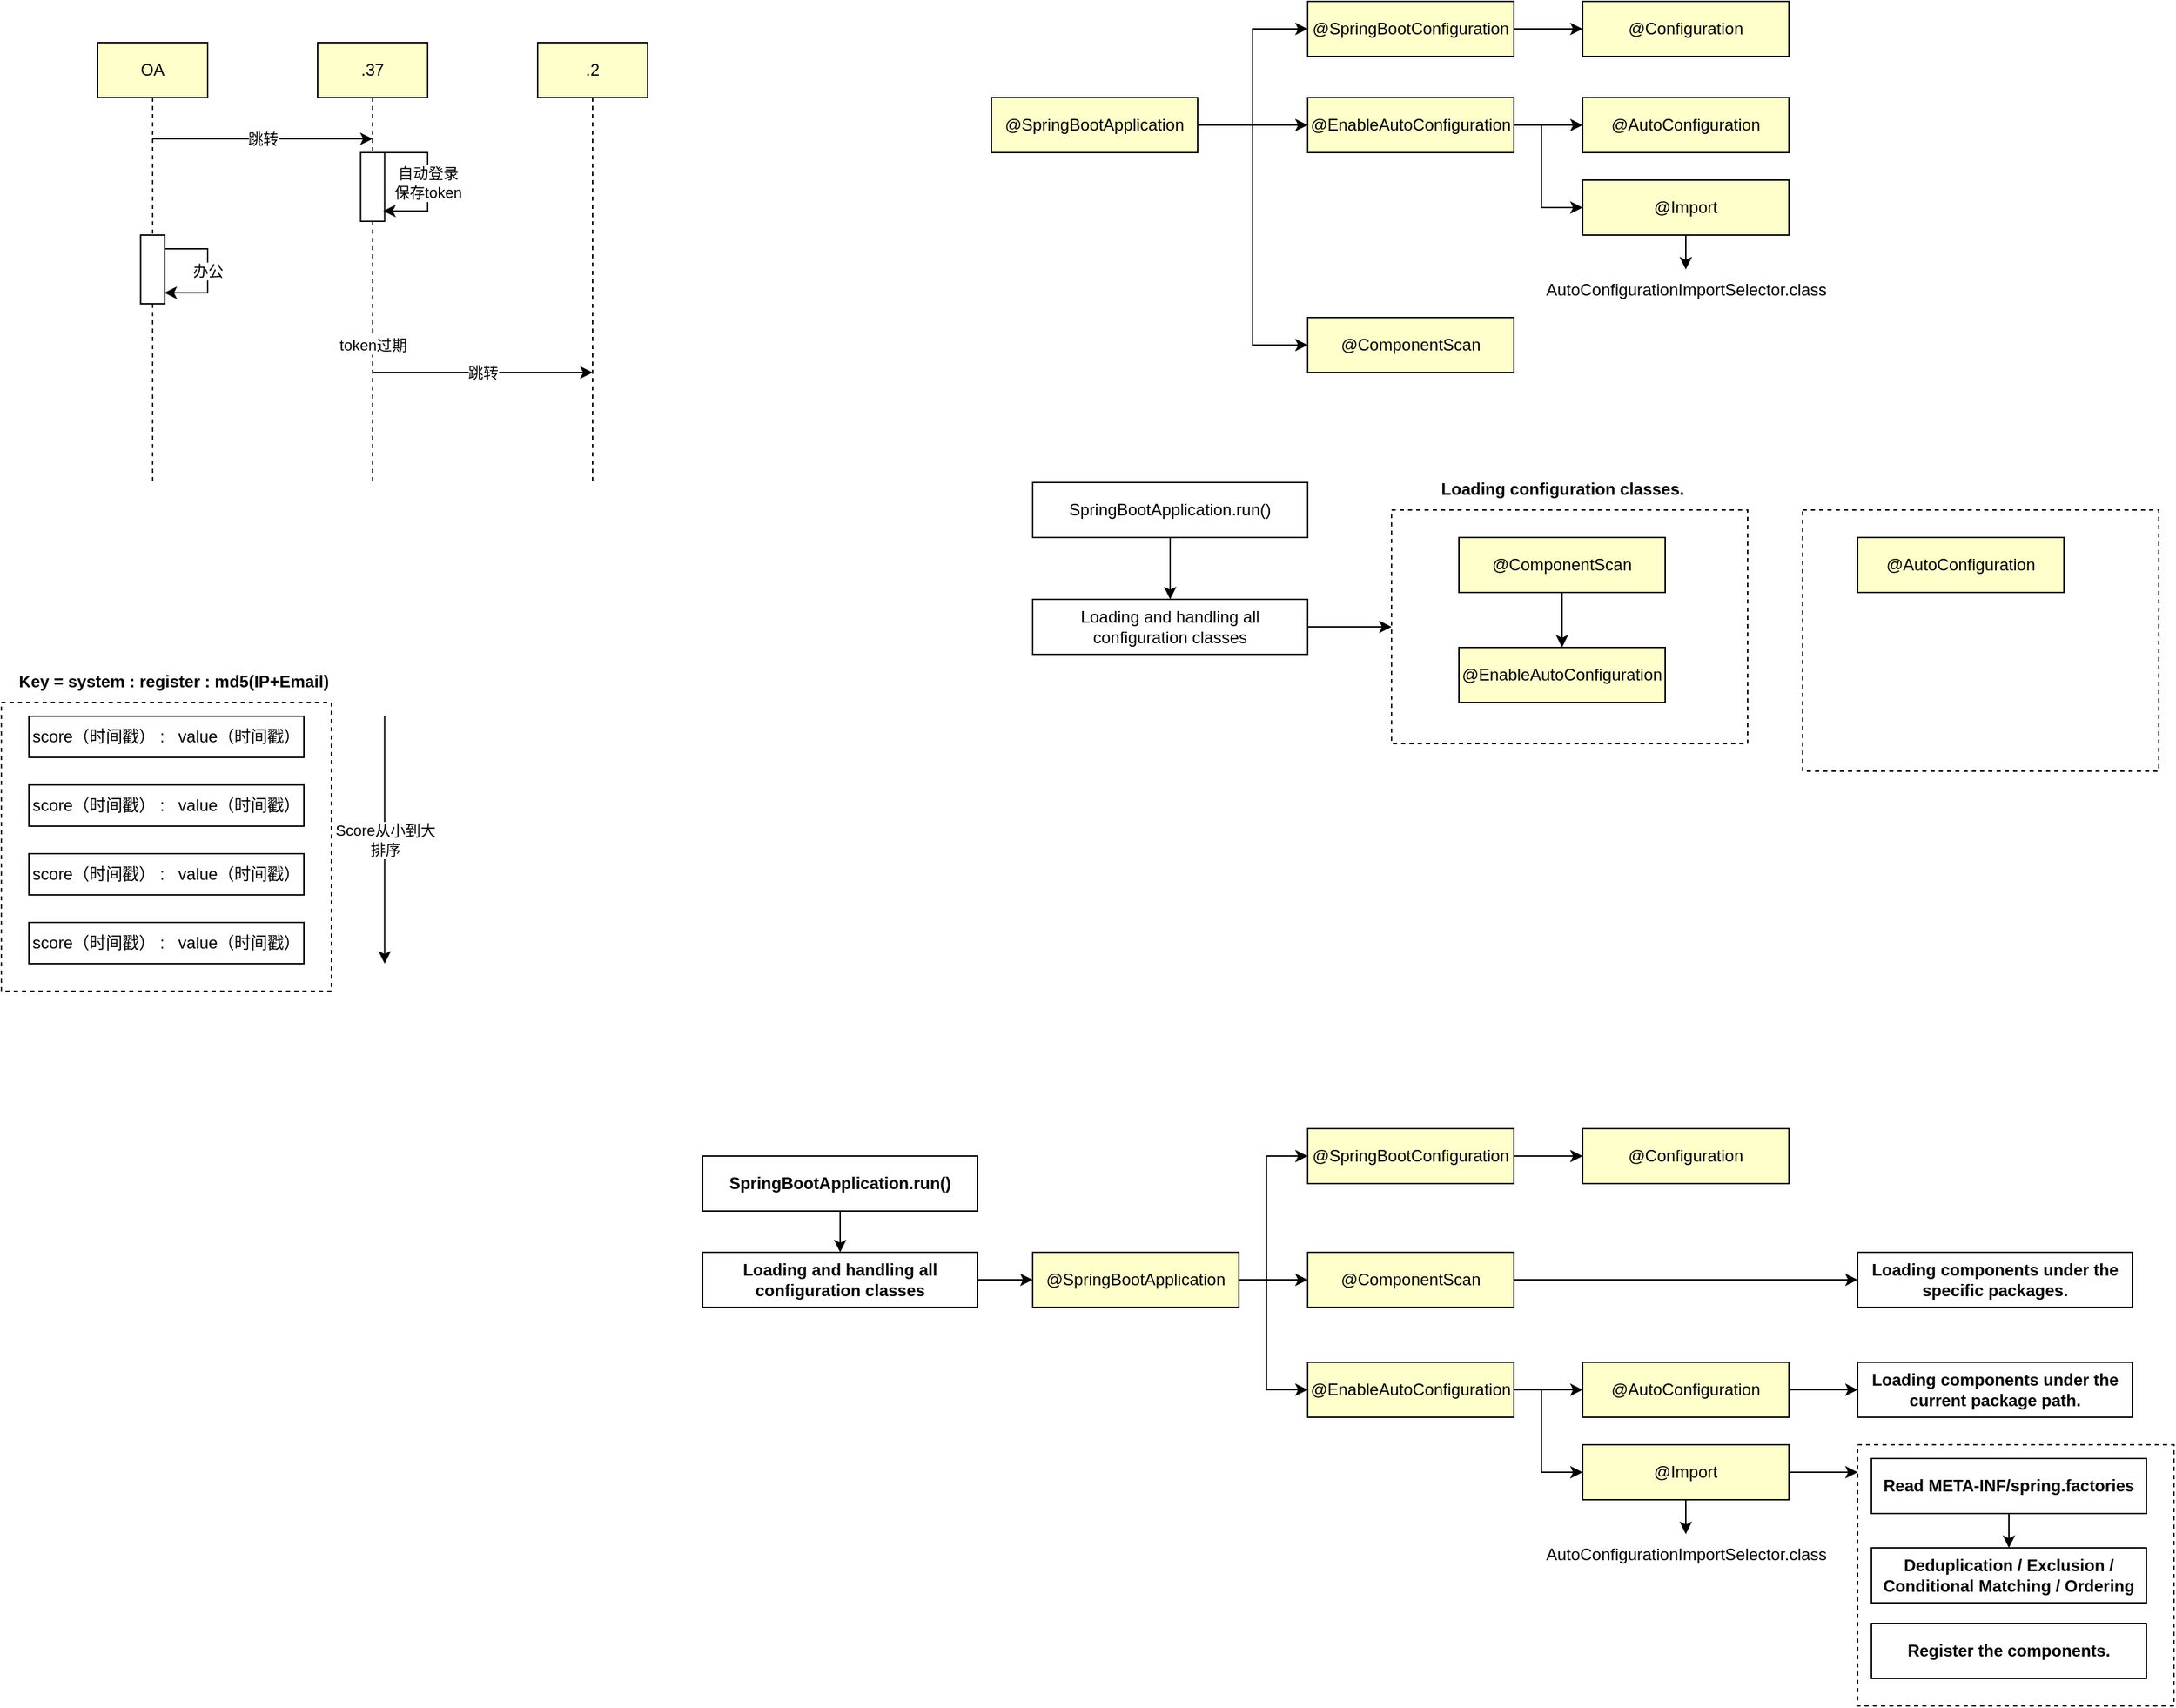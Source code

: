 <mxfile version="26.2.14">
  <diagram name="Page-1" id="XBFmpDd5GI6fNW_chvTV">
    <mxGraphModel dx="632" dy="319" grid="1" gridSize="10" guides="1" tooltips="1" connect="1" arrows="1" fold="1" page="1" pageScale="1" pageWidth="827" pageHeight="1169" math="0" shadow="0">
      <root>
        <mxCell id="0" />
        <mxCell id="1" parent="0" />
        <mxCell id="NUGtLv0-GDBaZmMCbuX2-15" style="edgeStyle=orthogonalEdgeStyle;rounded=0;orthogonalLoop=1;jettySize=auto;html=1;endArrow=none;startFill=0;dashed=1;" parent="1" source="NUGtLv0-GDBaZmMCbuX2-34" edge="1">
          <mxGeometry relative="1" as="geometry">
            <mxPoint x="280" y="360" as="targetPoint" />
            <Array as="points">
              <mxPoint x="280" y="230" />
              <mxPoint x="280" y="230" />
            </Array>
          </mxGeometry>
        </mxCell>
        <mxCell id="NUGtLv0-GDBaZmMCbuX2-55" style="edgeStyle=orthogonalEdgeStyle;rounded=0;orthogonalLoop=1;jettySize=auto;html=1;entryX=0.5;entryY=0;entryDx=0;entryDy=0;endArrow=none;startFill=0;dashed=1;" parent="1" source="NUGtLv0-GDBaZmMCbuX2-13" target="NUGtLv0-GDBaZmMCbuX2-34" edge="1">
          <mxGeometry relative="1" as="geometry" />
        </mxCell>
        <mxCell id="NUGtLv0-GDBaZmMCbuX2-13" value="OA" style="rounded=0;whiteSpace=wrap;html=1;fillColor=#FFFFCC;" parent="1" vertex="1">
          <mxGeometry x="240" y="40" width="80" height="40" as="geometry" />
        </mxCell>
        <mxCell id="NUGtLv0-GDBaZmMCbuX2-19" value=".37" style="rounded=0;whiteSpace=wrap;html=1;fillColor=#FFFFCC;" parent="1" vertex="1">
          <mxGeometry x="400" y="40" width="80" height="40" as="geometry" />
        </mxCell>
        <mxCell id="NUGtLv0-GDBaZmMCbuX2-23" value="跳转" style="endArrow=classic;html=1;rounded=0;exitX=0.5;exitY=0;exitDx=0;exitDy=0;" parent="1" edge="1">
          <mxGeometry width="50" height="50" relative="1" as="geometry">
            <mxPoint x="280" y="110" as="sourcePoint" />
            <mxPoint x="440" y="110" as="targetPoint" />
          </mxGeometry>
        </mxCell>
        <mxCell id="NUGtLv0-GDBaZmMCbuX2-29" value="" style="edgeStyle=orthogonalEdgeStyle;rounded=0;orthogonalLoop=1;jettySize=auto;html=1;fillColor=none;endArrow=none;startFill=0;dashed=1;" parent="1" source="NUGtLv0-GDBaZmMCbuX2-19" target="NUGtLv0-GDBaZmMCbuX2-27" edge="1">
          <mxGeometry relative="1" as="geometry">
            <mxPoint x="440" y="280" as="targetPoint" />
            <mxPoint x="440" y="80" as="sourcePoint" />
          </mxGeometry>
        </mxCell>
        <mxCell id="NUGtLv0-GDBaZmMCbuX2-50" style="edgeStyle=orthogonalEdgeStyle;rounded=0;orthogonalLoop=1;jettySize=auto;html=1;endArrow=none;startFill=0;dashed=1;" parent="1" source="NUGtLv0-GDBaZmMCbuX2-27" edge="1">
          <mxGeometry relative="1" as="geometry">
            <mxPoint x="440" y="360" as="targetPoint" />
          </mxGeometry>
        </mxCell>
        <mxCell id="NUGtLv0-GDBaZmMCbuX2-53" value="token过期" style="edgeLabel;html=1;align=center;verticalAlign=middle;resizable=0;points=[];" parent="NUGtLv0-GDBaZmMCbuX2-50" vertex="1" connectable="0">
          <mxGeometry x="0.515" y="-1" relative="1" as="geometry">
            <mxPoint x="1" y="-54" as="offset" />
          </mxGeometry>
        </mxCell>
        <mxCell id="NUGtLv0-GDBaZmMCbuX2-27" value="" style="rounded=0;whiteSpace=wrap;html=1;" parent="1" vertex="1">
          <mxGeometry x="431.25" y="120" width="17.5" height="50" as="geometry" />
        </mxCell>
        <mxCell id="NUGtLv0-GDBaZmMCbuX2-30" value="自动登录&lt;br&gt;保存token" style="edgeStyle=orthogonalEdgeStyle;rounded=0;orthogonalLoop=1;jettySize=auto;html=1;entryX=0.941;entryY=0.849;entryDx=0;entryDy=0;entryPerimeter=0;" parent="1" source="NUGtLv0-GDBaZmMCbuX2-27" target="NUGtLv0-GDBaZmMCbuX2-27" edge="1">
          <mxGeometry relative="1" as="geometry">
            <Array as="points">
              <mxPoint x="480" y="120" />
              <mxPoint x="480" y="163" />
            </Array>
          </mxGeometry>
        </mxCell>
        <mxCell id="NUGtLv0-GDBaZmMCbuX2-33" style="edgeStyle=orthogonalEdgeStyle;rounded=0;orthogonalLoop=1;jettySize=auto;html=1;endArrow=none;startFill=0;strokeColor=default;dashed=1;" parent="1" source="NUGtLv0-GDBaZmMCbuX2-31" edge="1">
          <mxGeometry relative="1" as="geometry">
            <mxPoint x="600" y="360" as="targetPoint" />
          </mxGeometry>
        </mxCell>
        <mxCell id="NUGtLv0-GDBaZmMCbuX2-31" value=".2" style="rounded=0;whiteSpace=wrap;html=1;fillColor=#FFFFCC;" parent="1" vertex="1">
          <mxGeometry x="560" y="40" width="80" height="40" as="geometry" />
        </mxCell>
        <mxCell id="NUGtLv0-GDBaZmMCbuX2-34" value="" style="rounded=0;whiteSpace=wrap;html=1;" parent="1" vertex="1">
          <mxGeometry x="271.25" y="180" width="17.5" height="50" as="geometry" />
        </mxCell>
        <mxCell id="NUGtLv0-GDBaZmMCbuX2-36" value="办公" style="edgeStyle=orthogonalEdgeStyle;rounded=0;orthogonalLoop=1;jettySize=auto;html=1;entryX=0.991;entryY=0.847;entryDx=0;entryDy=0;entryPerimeter=0;" parent="1" source="NUGtLv0-GDBaZmMCbuX2-34" target="NUGtLv0-GDBaZmMCbuX2-34" edge="1">
          <mxGeometry relative="1" as="geometry">
            <Array as="points">
              <mxPoint x="320" y="190" />
              <mxPoint x="320" y="222" />
              <mxPoint x="289" y="222" />
            </Array>
          </mxGeometry>
        </mxCell>
        <mxCell id="NUGtLv0-GDBaZmMCbuX2-39" value="跳转" style="endArrow=classic;html=1;rounded=0;" parent="1" edge="1">
          <mxGeometry width="50" height="50" relative="1" as="geometry">
            <mxPoint x="440" y="280" as="sourcePoint" />
            <mxPoint x="600" y="280" as="targetPoint" />
          </mxGeometry>
        </mxCell>
        <mxCell id="NUGtLv0-GDBaZmMCbuX2-72" style="edgeStyle=orthogonalEdgeStyle;rounded=0;orthogonalLoop=1;jettySize=auto;html=1;" parent="1" source="NUGtLv0-GDBaZmMCbuX2-56" target="NUGtLv0-GDBaZmMCbuX2-60" edge="1">
          <mxGeometry relative="1" as="geometry">
            <Array as="points">
              <mxPoint x="1080" y="100" />
              <mxPoint x="1080" y="260" />
            </Array>
          </mxGeometry>
        </mxCell>
        <mxCell id="NUGtLv0-GDBaZmMCbuX2-73" style="edgeStyle=orthogonalEdgeStyle;rounded=0;orthogonalLoop=1;jettySize=auto;html=1;" parent="1" source="NUGtLv0-GDBaZmMCbuX2-56" target="NUGtLv0-GDBaZmMCbuX2-59" edge="1">
          <mxGeometry relative="1" as="geometry" />
        </mxCell>
        <mxCell id="NUGtLv0-GDBaZmMCbuX2-74" style="edgeStyle=orthogonalEdgeStyle;rounded=0;orthogonalLoop=1;jettySize=auto;html=1;entryX=0;entryY=0.5;entryDx=0;entryDy=0;" parent="1" source="NUGtLv0-GDBaZmMCbuX2-56" target="NUGtLv0-GDBaZmMCbuX2-58" edge="1">
          <mxGeometry relative="1" as="geometry" />
        </mxCell>
        <mxCell id="NUGtLv0-GDBaZmMCbuX2-56" value="@SpringBootApplication" style="rounded=0;whiteSpace=wrap;html=1;fillColor=#FFFFCC;" parent="1" vertex="1">
          <mxGeometry x="890" y="80" width="150" height="40" as="geometry" />
        </mxCell>
        <mxCell id="NUGtLv0-GDBaZmMCbuX2-58" value="@SpringBootConfiguration" style="rounded=0;whiteSpace=wrap;html=1;fillColor=#FFFFCC;" parent="1" vertex="1">
          <mxGeometry x="1120" y="10" width="150" height="40" as="geometry" />
        </mxCell>
        <mxCell id="NUGtLv0-GDBaZmMCbuX2-66" style="edgeStyle=orthogonalEdgeStyle;rounded=0;orthogonalLoop=1;jettySize=auto;html=1;" parent="1" source="NUGtLv0-GDBaZmMCbuX2-59" target="NUGtLv0-GDBaZmMCbuX2-62" edge="1">
          <mxGeometry relative="1" as="geometry" />
        </mxCell>
        <mxCell id="NUGtLv0-GDBaZmMCbuX2-70" style="edgeStyle=orthogonalEdgeStyle;rounded=0;orthogonalLoop=1;jettySize=auto;html=1;" parent="1" source="NUGtLv0-GDBaZmMCbuX2-59" target="NUGtLv0-GDBaZmMCbuX2-67" edge="1">
          <mxGeometry relative="1" as="geometry">
            <Array as="points">
              <mxPoint x="1290" y="100" />
              <mxPoint x="1290" y="160" />
            </Array>
          </mxGeometry>
        </mxCell>
        <mxCell id="NUGtLv0-GDBaZmMCbuX2-59" value="@EnableAutoConfiguration" style="rounded=0;whiteSpace=wrap;html=1;fillColor=#FFFFCC;" parent="1" vertex="1">
          <mxGeometry x="1120" y="80" width="150" height="40" as="geometry" />
        </mxCell>
        <mxCell id="NUGtLv0-GDBaZmMCbuX2-60" value="@ComponentScan" style="rounded=0;whiteSpace=wrap;html=1;fillColor=#FFFFCC;" parent="1" vertex="1">
          <mxGeometry x="1120" y="240" width="150" height="40" as="geometry" />
        </mxCell>
        <mxCell id="NUGtLv0-GDBaZmMCbuX2-62" value="@AutoConfiguration" style="rounded=0;whiteSpace=wrap;html=1;fillColor=#FFFFCC;" parent="1" vertex="1">
          <mxGeometry x="1320" y="80" width="150" height="40" as="geometry" />
        </mxCell>
        <mxCell id="NUGtLv0-GDBaZmMCbuX2-65" value="" style="edgeStyle=orthogonalEdgeStyle;rounded=0;orthogonalLoop=1;jettySize=auto;html=1;" parent="1" source="NUGtLv0-GDBaZmMCbuX2-58" target="NUGtLv0-GDBaZmMCbuX2-64" edge="1">
          <mxGeometry relative="1" as="geometry">
            <mxPoint x="1270" y="30" as="sourcePoint" />
            <mxPoint x="1395" y="80" as="targetPoint" />
          </mxGeometry>
        </mxCell>
        <mxCell id="NUGtLv0-GDBaZmMCbuX2-64" value="@Configuration" style="rounded=0;whiteSpace=wrap;html=1;fillColor=#FFFFCC;" parent="1" vertex="1">
          <mxGeometry x="1320" y="10" width="150" height="40" as="geometry" />
        </mxCell>
        <mxCell id="NUGtLv0-GDBaZmMCbuX2-71" style="edgeStyle=orthogonalEdgeStyle;rounded=0;orthogonalLoop=1;jettySize=auto;html=1;" parent="1" source="NUGtLv0-GDBaZmMCbuX2-67" target="NUGtLv0-GDBaZmMCbuX2-68" edge="1">
          <mxGeometry relative="1" as="geometry" />
        </mxCell>
        <mxCell id="NUGtLv0-GDBaZmMCbuX2-67" value="@Import" style="rounded=0;whiteSpace=wrap;html=1;fillColor=#FFFFCC;" parent="1" vertex="1">
          <mxGeometry x="1320" y="140" width="150" height="40" as="geometry" />
        </mxCell>
        <mxCell id="NUGtLv0-GDBaZmMCbuX2-68" value="&lt;span style=&quot;text-wrap-mode: wrap;&quot;&gt;AutoConfigurationImportSelector.class&lt;/span&gt;" style="text;html=1;align=center;verticalAlign=middle;resizable=0;points=[];autosize=1;strokeColor=none;fillColor=none;" parent="1" vertex="1">
          <mxGeometry x="1280" y="205" width="230" height="30" as="geometry" />
        </mxCell>
        <mxCell id="NUGtLv0-GDBaZmMCbuX2-87" style="edgeStyle=orthogonalEdgeStyle;rounded=0;orthogonalLoop=1;jettySize=auto;html=1;" parent="1" source="NUGtLv0-GDBaZmMCbuX2-76" target="NUGtLv0-GDBaZmMCbuX2-79" edge="1">
          <mxGeometry relative="1" as="geometry" />
        </mxCell>
        <mxCell id="NUGtLv0-GDBaZmMCbuX2-76" value="SpringBootApplication.run()" style="rounded=0;whiteSpace=wrap;html=1;fillColor=none;" parent="1" vertex="1">
          <mxGeometry x="920" y="360" width="200" height="40" as="geometry" />
        </mxCell>
        <mxCell id="NUGtLv0-GDBaZmMCbuX2-91" style="edgeStyle=orthogonalEdgeStyle;rounded=0;orthogonalLoop=1;jettySize=auto;html=1;" parent="1" source="NUGtLv0-GDBaZmMCbuX2-79" target="NUGtLv0-GDBaZmMCbuX2-80" edge="1">
          <mxGeometry relative="1" as="geometry" />
        </mxCell>
        <mxCell id="NUGtLv0-GDBaZmMCbuX2-79" value="Loading and handling all configuration classes" style="rounded=0;whiteSpace=wrap;html=1;fillColor=none;" parent="1" vertex="1">
          <mxGeometry x="920" y="445" width="200" height="40" as="geometry" />
        </mxCell>
        <mxCell id="NUGtLv0-GDBaZmMCbuX2-80" value="" style="rounded=0;whiteSpace=wrap;html=1;fillColor=none;dashed=1;" parent="1" vertex="1">
          <mxGeometry x="1181" y="380" width="259" height="170" as="geometry" />
        </mxCell>
        <mxCell id="NUGtLv0-GDBaZmMCbuX2-83" style="edgeStyle=orthogonalEdgeStyle;rounded=0;orthogonalLoop=1;jettySize=auto;html=1;" parent="1" source="NUGtLv0-GDBaZmMCbuX2-81" target="NUGtLv0-GDBaZmMCbuX2-82" edge="1">
          <mxGeometry relative="1" as="geometry" />
        </mxCell>
        <mxCell id="NUGtLv0-GDBaZmMCbuX2-81" value="@ComponentScan" style="rounded=0;whiteSpace=wrap;html=1;fillColor=#FFFFCC;" parent="1" vertex="1">
          <mxGeometry x="1230" y="400" width="150" height="40" as="geometry" />
        </mxCell>
        <mxCell id="NUGtLv0-GDBaZmMCbuX2-82" value="@EnableAutoConfiguration" style="rounded=0;whiteSpace=wrap;html=1;fillColor=#FFFFCC;" parent="1" vertex="1">
          <mxGeometry x="1230" y="480" width="150" height="40" as="geometry" />
        </mxCell>
        <mxCell id="NUGtLv0-GDBaZmMCbuX2-84" value="Loading configuration classes." style="text;html=1;align=center;verticalAlign=middle;resizable=0;points=[];autosize=1;strokeColor=none;fillColor=none;fontStyle=1" parent="1" vertex="1">
          <mxGeometry x="1215" y="350" width="180" height="30" as="geometry" />
        </mxCell>
        <mxCell id="NUGtLv0-GDBaZmMCbuX2-92" value="" style="rounded=0;whiteSpace=wrap;html=1;fillColor=none;dashed=1;" parent="1" vertex="1">
          <mxGeometry x="1480" y="380" width="259" height="190" as="geometry" />
        </mxCell>
        <mxCell id="NUGtLv0-GDBaZmMCbuX2-93" value="@AutoConfiguration" style="rounded=0;whiteSpace=wrap;html=1;fillColor=#FFFFCC;" parent="1" vertex="1">
          <mxGeometry x="1520" y="400" width="150" height="40" as="geometry" />
        </mxCell>
        <mxCell id="NUGtLv0-GDBaZmMCbuX2-97" style="edgeStyle=orthogonalEdgeStyle;rounded=0;orthogonalLoop=1;jettySize=auto;html=1;entryX=0;entryY=0.5;entryDx=0;entryDy=0;" parent="1" source="NUGtLv0-GDBaZmMCbuX2-98" target="NUGtLv0-GDBaZmMCbuX2-99" edge="1">
          <mxGeometry relative="1" as="geometry">
            <Array as="points">
              <mxPoint x="1090" y="940" />
              <mxPoint x="1090" y="850" />
            </Array>
          </mxGeometry>
        </mxCell>
        <mxCell id="NUGtLv0-GDBaZmMCbuX2-117" style="edgeStyle=orthogonalEdgeStyle;rounded=0;orthogonalLoop=1;jettySize=auto;html=1;" parent="1" source="NUGtLv0-GDBaZmMCbuX2-98" target="NUGtLv0-GDBaZmMCbuX2-103" edge="1">
          <mxGeometry relative="1" as="geometry" />
        </mxCell>
        <mxCell id="NUGtLv0-GDBaZmMCbuX2-118" style="edgeStyle=orthogonalEdgeStyle;rounded=0;orthogonalLoop=1;jettySize=auto;html=1;" parent="1" source="NUGtLv0-GDBaZmMCbuX2-98" target="NUGtLv0-GDBaZmMCbuX2-102" edge="1">
          <mxGeometry relative="1" as="geometry">
            <Array as="points">
              <mxPoint x="1090" y="940" />
              <mxPoint x="1090" y="1020" />
            </Array>
          </mxGeometry>
        </mxCell>
        <mxCell id="NUGtLv0-GDBaZmMCbuX2-98" value="@SpringBootApplication" style="rounded=0;whiteSpace=wrap;html=1;fillColor=#FFFFCC;" parent="1" vertex="1">
          <mxGeometry x="920" y="920" width="150" height="40" as="geometry" />
        </mxCell>
        <mxCell id="NUGtLv0-GDBaZmMCbuX2-99" value="@SpringBootConfiguration" style="rounded=0;whiteSpace=wrap;html=1;fillColor=#FFFFCC;" parent="1" vertex="1">
          <mxGeometry x="1120" y="830" width="150" height="40" as="geometry" />
        </mxCell>
        <mxCell id="NUGtLv0-GDBaZmMCbuX2-100" style="edgeStyle=orthogonalEdgeStyle;rounded=0;orthogonalLoop=1;jettySize=auto;html=1;" parent="1" source="NUGtLv0-GDBaZmMCbuX2-102" target="NUGtLv0-GDBaZmMCbuX2-104" edge="1">
          <mxGeometry relative="1" as="geometry" />
        </mxCell>
        <mxCell id="NUGtLv0-GDBaZmMCbuX2-101" style="edgeStyle=orthogonalEdgeStyle;rounded=0;orthogonalLoop=1;jettySize=auto;html=1;" parent="1" source="NUGtLv0-GDBaZmMCbuX2-102" target="NUGtLv0-GDBaZmMCbuX2-108" edge="1">
          <mxGeometry relative="1" as="geometry">
            <Array as="points">
              <mxPoint x="1290" y="1020" />
              <mxPoint x="1290" y="1080" />
            </Array>
          </mxGeometry>
        </mxCell>
        <mxCell id="NUGtLv0-GDBaZmMCbuX2-102" value="@EnableAutoConfiguration" style="rounded=0;whiteSpace=wrap;html=1;fillColor=#FFFFCC;" parent="1" vertex="1">
          <mxGeometry x="1120" y="1000" width="150" height="40" as="geometry" />
        </mxCell>
        <mxCell id="NUGtLv0-GDBaZmMCbuX2-120" style="edgeStyle=orthogonalEdgeStyle;rounded=0;orthogonalLoop=1;jettySize=auto;html=1;" parent="1" source="NUGtLv0-GDBaZmMCbuX2-103" target="NUGtLv0-GDBaZmMCbuX2-119" edge="1">
          <mxGeometry relative="1" as="geometry" />
        </mxCell>
        <mxCell id="NUGtLv0-GDBaZmMCbuX2-103" value="@ComponentScan" style="rounded=0;whiteSpace=wrap;html=1;fillColor=#FFFFCC;" parent="1" vertex="1">
          <mxGeometry x="1120" y="920" width="150" height="40" as="geometry" />
        </mxCell>
        <mxCell id="NUGtLv0-GDBaZmMCbuX2-115" style="edgeStyle=orthogonalEdgeStyle;rounded=0;orthogonalLoop=1;jettySize=auto;html=1;" parent="1" source="NUGtLv0-GDBaZmMCbuX2-104" target="NUGtLv0-GDBaZmMCbuX2-114" edge="1">
          <mxGeometry relative="1" as="geometry" />
        </mxCell>
        <mxCell id="NUGtLv0-GDBaZmMCbuX2-104" value="@AutoConfiguration" style="rounded=0;whiteSpace=wrap;html=1;fillColor=#FFFFCC;" parent="1" vertex="1">
          <mxGeometry x="1320" y="1000" width="150" height="40" as="geometry" />
        </mxCell>
        <mxCell id="NUGtLv0-GDBaZmMCbuX2-105" value="" style="edgeStyle=orthogonalEdgeStyle;rounded=0;orthogonalLoop=1;jettySize=auto;html=1;" parent="1" source="NUGtLv0-GDBaZmMCbuX2-99" target="NUGtLv0-GDBaZmMCbuX2-106" edge="1">
          <mxGeometry relative="1" as="geometry">
            <mxPoint x="1270" y="850" as="sourcePoint" />
            <mxPoint x="1395" y="900" as="targetPoint" />
          </mxGeometry>
        </mxCell>
        <mxCell id="NUGtLv0-GDBaZmMCbuX2-106" value="@Configuration" style="rounded=0;whiteSpace=wrap;html=1;fillColor=#FFFFCC;" parent="1" vertex="1">
          <mxGeometry x="1320" y="830" width="150" height="40" as="geometry" />
        </mxCell>
        <mxCell id="NUGtLv0-GDBaZmMCbuX2-107" style="edgeStyle=orthogonalEdgeStyle;rounded=0;orthogonalLoop=1;jettySize=auto;html=1;" parent="1" source="NUGtLv0-GDBaZmMCbuX2-108" target="NUGtLv0-GDBaZmMCbuX2-109" edge="1">
          <mxGeometry relative="1" as="geometry" />
        </mxCell>
        <mxCell id="NUGtLv0-GDBaZmMCbuX2-121" style="edgeStyle=orthogonalEdgeStyle;rounded=0;orthogonalLoop=1;jettySize=auto;html=1;" parent="1" source="NUGtLv0-GDBaZmMCbuX2-108" target="NUGtLv0-GDBaZmMCbuX2-122" edge="1">
          <mxGeometry relative="1" as="geometry">
            <mxPoint x="1520" y="1080" as="targetPoint" />
            <Array as="points">
              <mxPoint x="1510" y="1080" />
              <mxPoint x="1510" y="1080" />
            </Array>
          </mxGeometry>
        </mxCell>
        <mxCell id="NUGtLv0-GDBaZmMCbuX2-108" value="@Import" style="rounded=0;whiteSpace=wrap;html=1;fillColor=#FFFFCC;" parent="1" vertex="1">
          <mxGeometry x="1320" y="1060" width="150" height="40" as="geometry" />
        </mxCell>
        <mxCell id="NUGtLv0-GDBaZmMCbuX2-109" value="&lt;span style=&quot;text-wrap-mode: wrap;&quot;&gt;AutoConfigurationImportSelector.class&lt;/span&gt;" style="text;html=1;align=center;verticalAlign=middle;resizable=0;points=[];autosize=1;strokeColor=none;fillColor=none;" parent="1" vertex="1">
          <mxGeometry x="1280" y="1125" width="230" height="30" as="geometry" />
        </mxCell>
        <mxCell id="NUGtLv0-GDBaZmMCbuX2-110" style="edgeStyle=orthogonalEdgeStyle;rounded=0;orthogonalLoop=1;jettySize=auto;html=1;" parent="1" source="NUGtLv0-GDBaZmMCbuX2-111" target="NUGtLv0-GDBaZmMCbuX2-112" edge="1">
          <mxGeometry relative="1" as="geometry" />
        </mxCell>
        <mxCell id="NUGtLv0-GDBaZmMCbuX2-111" value="SpringBootApplication.run()" style="rounded=0;whiteSpace=wrap;html=1;fillColor=none;fontStyle=1" parent="1" vertex="1">
          <mxGeometry x="680" y="850" width="200" height="40" as="geometry" />
        </mxCell>
        <mxCell id="NUGtLv0-GDBaZmMCbuX2-113" style="edgeStyle=orthogonalEdgeStyle;rounded=0;orthogonalLoop=1;jettySize=auto;html=1;" parent="1" source="NUGtLv0-GDBaZmMCbuX2-112" target="NUGtLv0-GDBaZmMCbuX2-98" edge="1">
          <mxGeometry relative="1" as="geometry" />
        </mxCell>
        <mxCell id="NUGtLv0-GDBaZmMCbuX2-112" value="Loading and handling all configuration classes" style="rounded=0;whiteSpace=wrap;html=1;fillColor=none;fontStyle=1" parent="1" vertex="1">
          <mxGeometry x="680" y="920" width="200" height="40" as="geometry" />
        </mxCell>
        <mxCell id="NUGtLv0-GDBaZmMCbuX2-114" value="Loading components under the current package path." style="rounded=0;whiteSpace=wrap;html=1;fillColor=none;fontStyle=1" parent="1" vertex="1">
          <mxGeometry x="1520" y="1000" width="200" height="40" as="geometry" />
        </mxCell>
        <mxCell id="NUGtLv0-GDBaZmMCbuX2-119" value="Loading components under the specific packages." style="rounded=0;whiteSpace=wrap;html=1;fillColor=none;fontStyle=1" parent="1" vertex="1">
          <mxGeometry x="1520" y="920" width="200" height="40" as="geometry" />
        </mxCell>
        <mxCell id="NUGtLv0-GDBaZmMCbuX2-122" value="" style="rounded=0;whiteSpace=wrap;html=1;fillColor=none;dashed=1;" parent="1" vertex="1">
          <mxGeometry x="1520" y="1060" width="230" height="190" as="geometry" />
        </mxCell>
        <mxCell id="NUGtLv0-GDBaZmMCbuX2-126" style="edgeStyle=orthogonalEdgeStyle;rounded=0;orthogonalLoop=1;jettySize=auto;html=1;" parent="1" source="NUGtLv0-GDBaZmMCbuX2-123" target="NUGtLv0-GDBaZmMCbuX2-125" edge="1">
          <mxGeometry relative="1" as="geometry" />
        </mxCell>
        <mxCell id="NUGtLv0-GDBaZmMCbuX2-123" value="Read META-INF/spring.factories" style="rounded=0;whiteSpace=wrap;html=1;fillColor=none;fontStyle=1" parent="1" vertex="1">
          <mxGeometry x="1530" y="1070" width="200" height="40" as="geometry" />
        </mxCell>
        <mxCell id="NUGtLv0-GDBaZmMCbuX2-125" value="Deduplication / Exclusion / Conditional Matching / Ordering" style="rounded=0;whiteSpace=wrap;html=1;fillColor=none;fontStyle=1" parent="1" vertex="1">
          <mxGeometry x="1530" y="1135" width="200" height="40" as="geometry" />
        </mxCell>
        <mxCell id="NUGtLv0-GDBaZmMCbuX2-127" value="Register the components." style="rounded=0;whiteSpace=wrap;html=1;fillColor=none;fontStyle=1" parent="1" vertex="1">
          <mxGeometry x="1530" y="1190" width="200" height="40" as="geometry" />
        </mxCell>
        <mxCell id="rxfItcIWFSnz3CFshnel-2" value="" style="rounded=0;whiteSpace=wrap;html=1;fillColor=none;dashed=1;" vertex="1" parent="1">
          <mxGeometry x="170" y="520" width="240" height="210" as="geometry" />
        </mxCell>
        <mxCell id="rxfItcIWFSnz3CFshnel-3" value="&lt;b&gt;Key = system : register : md5(IP+Email)&lt;/b&gt;" style="text;html=1;align=center;verticalAlign=middle;resizable=0;points=[];autosize=1;strokeColor=none;fillColor=none;" vertex="1" parent="1">
          <mxGeometry x="170" y="490" width="250" height="30" as="geometry" />
        </mxCell>
        <mxCell id="rxfItcIWFSnz3CFshnel-4" value="score（时间戳） :&amp;nbsp; &amp;nbsp;value（时间戳）" style="rounded=0;whiteSpace=wrap;html=1;" vertex="1" parent="1">
          <mxGeometry x="190" y="530" width="200" height="30" as="geometry" />
        </mxCell>
        <mxCell id="rxfItcIWFSnz3CFshnel-8" value="Score从小到大&lt;br&gt;排序" style="endArrow=classic;html=1;rounded=0;" edge="1" parent="1">
          <mxGeometry width="50" height="50" relative="1" as="geometry">
            <mxPoint x="448.75" y="530" as="sourcePoint" />
            <mxPoint x="448.75" y="710" as="targetPoint" />
          </mxGeometry>
        </mxCell>
        <mxCell id="rxfItcIWFSnz3CFshnel-9" value="score（时间戳） :&amp;nbsp; &amp;nbsp;value（时间戳）" style="rounded=0;whiteSpace=wrap;html=1;" vertex="1" parent="1">
          <mxGeometry x="190" y="580" width="200" height="30" as="geometry" />
        </mxCell>
        <mxCell id="rxfItcIWFSnz3CFshnel-10" value="score（时间戳） :&amp;nbsp; &amp;nbsp;value（时间戳）" style="rounded=0;whiteSpace=wrap;html=1;" vertex="1" parent="1">
          <mxGeometry x="190" y="630" width="200" height="30" as="geometry" />
        </mxCell>
        <mxCell id="rxfItcIWFSnz3CFshnel-11" value="score（时间戳） :&amp;nbsp; &amp;nbsp;value（时间戳）" style="rounded=0;whiteSpace=wrap;html=1;" vertex="1" parent="1">
          <mxGeometry x="190" y="680" width="200" height="30" as="geometry" />
        </mxCell>
      </root>
    </mxGraphModel>
  </diagram>
</mxfile>
